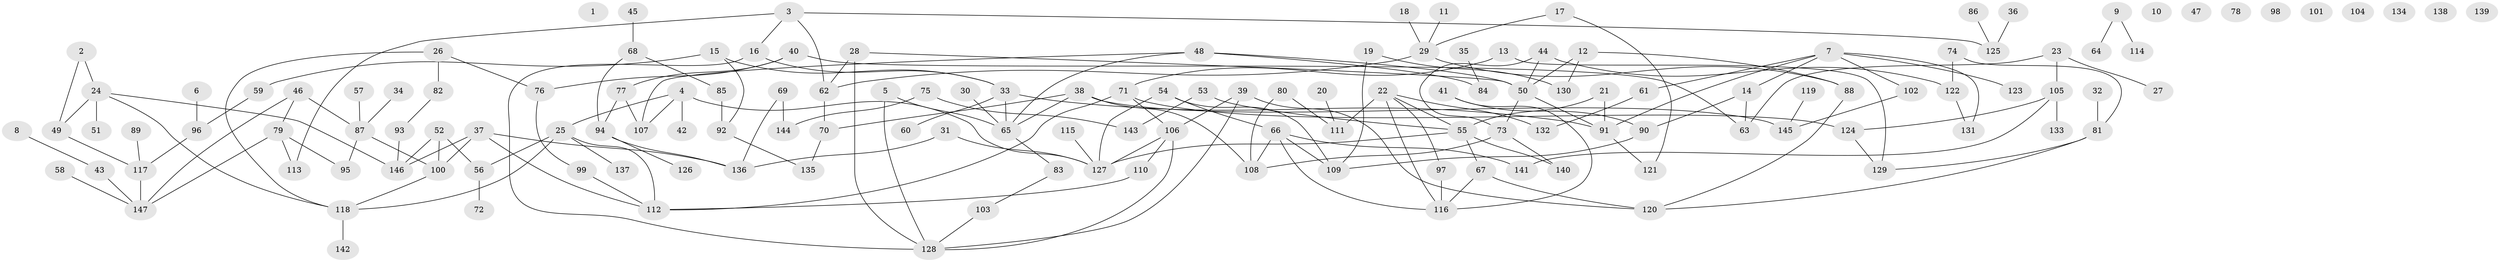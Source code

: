 // coarse degree distribution, {1: 0.10416666666666667, 4: 0.22916666666666666, 5: 0.0625, 7: 0.10416666666666667, 3: 0.22916666666666666, 2: 0.16666666666666666, 6: 0.08333333333333333, 8: 0.020833333333333332}
// Generated by graph-tools (version 1.1) at 2025/35/03/04/25 23:35:52]
// undirected, 147 vertices, 189 edges
graph export_dot {
  node [color=gray90,style=filled];
  1;
  2;
  3;
  4;
  5;
  6;
  7;
  8;
  9;
  10;
  11;
  12;
  13;
  14;
  15;
  16;
  17;
  18;
  19;
  20;
  21;
  22;
  23;
  24;
  25;
  26;
  27;
  28;
  29;
  30;
  31;
  32;
  33;
  34;
  35;
  36;
  37;
  38;
  39;
  40;
  41;
  42;
  43;
  44;
  45;
  46;
  47;
  48;
  49;
  50;
  51;
  52;
  53;
  54;
  55;
  56;
  57;
  58;
  59;
  60;
  61;
  62;
  63;
  64;
  65;
  66;
  67;
  68;
  69;
  70;
  71;
  72;
  73;
  74;
  75;
  76;
  77;
  78;
  79;
  80;
  81;
  82;
  83;
  84;
  85;
  86;
  87;
  88;
  89;
  90;
  91;
  92;
  93;
  94;
  95;
  96;
  97;
  98;
  99;
  100;
  101;
  102;
  103;
  104;
  105;
  106;
  107;
  108;
  109;
  110;
  111;
  112;
  113;
  114;
  115;
  116;
  117;
  118;
  119;
  120;
  121;
  122;
  123;
  124;
  125;
  126;
  127;
  128;
  129;
  130;
  131;
  132;
  133;
  134;
  135;
  136;
  137;
  138;
  139;
  140;
  141;
  142;
  143;
  144;
  145;
  146;
  147;
  2 -- 24;
  2 -- 49;
  3 -- 16;
  3 -- 62;
  3 -- 113;
  3 -- 125;
  4 -- 25;
  4 -- 42;
  4 -- 107;
  4 -- 127;
  5 -- 65;
  5 -- 128;
  6 -- 96;
  7 -- 14;
  7 -- 61;
  7 -- 91;
  7 -- 102;
  7 -- 123;
  7 -- 131;
  8 -- 43;
  9 -- 64;
  9 -- 114;
  11 -- 29;
  12 -- 50;
  12 -- 88;
  12 -- 130;
  13 -- 71;
  13 -- 129;
  14 -- 63;
  14 -- 90;
  15 -- 33;
  15 -- 59;
  15 -- 92;
  16 -- 33;
  16 -- 128;
  17 -- 29;
  17 -- 121;
  18 -- 29;
  19 -- 109;
  19 -- 130;
  20 -- 111;
  21 -- 55;
  21 -- 91;
  22 -- 55;
  22 -- 97;
  22 -- 111;
  22 -- 116;
  22 -- 132;
  23 -- 27;
  23 -- 63;
  23 -- 105;
  24 -- 49;
  24 -- 51;
  24 -- 118;
  24 -- 146;
  25 -- 56;
  25 -- 112;
  25 -- 118;
  25 -- 137;
  26 -- 76;
  26 -- 82;
  26 -- 118;
  28 -- 50;
  28 -- 62;
  28 -- 128;
  29 -- 62;
  29 -- 88;
  30 -- 65;
  31 -- 127;
  31 -- 136;
  32 -- 81;
  33 -- 60;
  33 -- 65;
  33 -- 91;
  34 -- 87;
  35 -- 84;
  36 -- 125;
  37 -- 100;
  37 -- 112;
  37 -- 136;
  37 -- 146;
  38 -- 65;
  38 -- 70;
  38 -- 108;
  38 -- 145;
  39 -- 106;
  39 -- 120;
  39 -- 128;
  40 -- 63;
  40 -- 76;
  40 -- 77;
  41 -- 90;
  41 -- 116;
  43 -- 147;
  44 -- 50;
  44 -- 73;
  44 -- 122;
  45 -- 68;
  46 -- 79;
  46 -- 87;
  46 -- 147;
  48 -- 50;
  48 -- 65;
  48 -- 84;
  48 -- 107;
  49 -- 117;
  50 -- 73;
  50 -- 91;
  52 -- 56;
  52 -- 100;
  52 -- 146;
  53 -- 55;
  53 -- 143;
  54 -- 66;
  54 -- 109;
  54 -- 127;
  55 -- 67;
  55 -- 127;
  55 -- 140;
  56 -- 72;
  57 -- 87;
  58 -- 147;
  59 -- 96;
  61 -- 132;
  62 -- 70;
  65 -- 83;
  66 -- 108;
  66 -- 109;
  66 -- 116;
  66 -- 141;
  67 -- 116;
  67 -- 120;
  68 -- 85;
  68 -- 94;
  69 -- 136;
  69 -- 144;
  70 -- 135;
  71 -- 106;
  71 -- 112;
  71 -- 124;
  73 -- 108;
  73 -- 140;
  74 -- 81;
  74 -- 122;
  75 -- 143;
  75 -- 144;
  76 -- 99;
  77 -- 94;
  77 -- 107;
  79 -- 95;
  79 -- 113;
  79 -- 147;
  80 -- 108;
  80 -- 111;
  81 -- 120;
  81 -- 129;
  82 -- 93;
  83 -- 103;
  85 -- 92;
  86 -- 125;
  87 -- 95;
  87 -- 100;
  88 -- 120;
  89 -- 117;
  90 -- 109;
  91 -- 121;
  92 -- 135;
  93 -- 146;
  94 -- 126;
  94 -- 136;
  96 -- 117;
  97 -- 116;
  99 -- 112;
  100 -- 118;
  102 -- 145;
  103 -- 128;
  105 -- 124;
  105 -- 133;
  105 -- 141;
  106 -- 110;
  106 -- 127;
  106 -- 128;
  110 -- 112;
  115 -- 127;
  117 -- 147;
  118 -- 142;
  119 -- 145;
  122 -- 131;
  124 -- 129;
}
